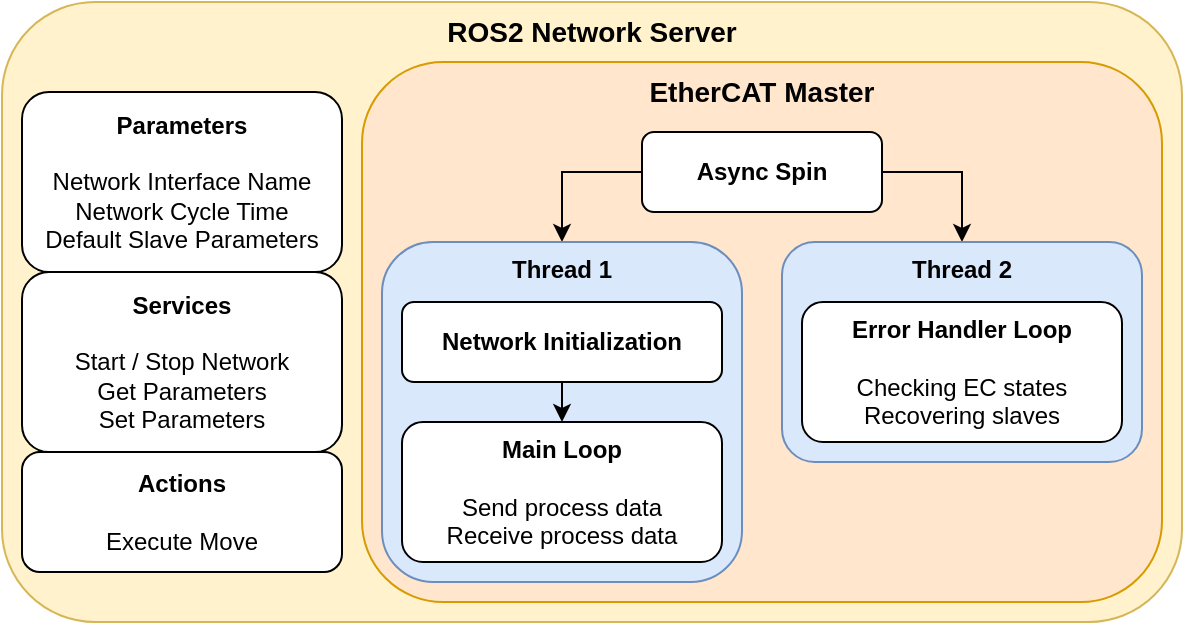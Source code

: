<mxfile version="20.7.2" type="device"><diagram id="oel_OewMQb23srsBvw2-" name="Page-1"><mxGraphModel dx="1185" dy="669" grid="1" gridSize="10" guides="1" tooltips="1" connect="1" arrows="1" fold="1" page="1" pageScale="1" pageWidth="827" pageHeight="1169" math="0" shadow="0"><root><mxCell id="0"/><mxCell id="1" parent="0"/><mxCell id="3u_7gXdU-BN236Le3UF0-18" value="&lt;font style=&quot;font-size: 14px;&quot;&gt;&lt;b&gt;ROS2 Network Server&lt;/b&gt;&lt;/font&gt;" style="rounded=1;whiteSpace=wrap;html=1;verticalAlign=top;fillColor=#fff2cc;strokeColor=#d6b656;" parent="1" vertex="1"><mxGeometry x="210" y="150" width="590" height="310" as="geometry"/></mxCell><mxCell id="3u_7gXdU-BN236Le3UF0-25" value="&lt;div&gt;&lt;b&gt;Parameters&lt;/b&gt;&lt;/div&gt;&lt;div&gt;&lt;br&gt;&lt;/div&gt;&lt;div&gt;Network Interface Name&lt;/div&gt;&lt;div&gt;Network Cycle Time&lt;/div&gt;&lt;div&gt;Default Slave Parameters&lt;/div&gt;" style="rounded=1;whiteSpace=wrap;html=1;fontSize=12;verticalAlign=middle;align=center;" parent="1" vertex="1"><mxGeometry x="220" y="195" width="160" height="90" as="geometry"/></mxCell><mxCell id="3u_7gXdU-BN236Le3UF0-26" value="&lt;div&gt;&lt;b&gt;Services&lt;/b&gt;&lt;/div&gt;&lt;div&gt;&lt;br&gt;&lt;/div&gt;&lt;div&gt;Start / Stop Network&lt;/div&gt;&lt;div&gt;Get Parameters&lt;/div&gt;&lt;div&gt;Set Parameters&lt;br&gt;&lt;/div&gt;" style="rounded=1;whiteSpace=wrap;html=1;fontSize=12;verticalAlign=middle;align=center;" parent="1" vertex="1"><mxGeometry x="220" y="285" width="160" height="90" as="geometry"/></mxCell><mxCell id="3u_7gXdU-BN236Le3UF0-28" value="&lt;div&gt;&lt;b&gt;Actions&lt;br&gt;&lt;/b&gt;&lt;/div&gt;&lt;div&gt;&lt;b&gt;&lt;br&gt;&lt;/b&gt;&lt;/div&gt;&lt;div&gt;Execute Move&lt;br&gt;&lt;/div&gt;" style="rounded=1;whiteSpace=wrap;html=1;fontSize=12;verticalAlign=middle;align=center;" parent="1" vertex="1"><mxGeometry x="220" y="375" width="160" height="60" as="geometry"/></mxCell><mxCell id="3u_7gXdU-BN236Le3UF0-20" value="&lt;b&gt;EtherCAT Master&lt;br&gt;&lt;/b&gt;" style="rounded=1;whiteSpace=wrap;html=1;fontSize=14;verticalAlign=top;fillColor=#ffe6cc;strokeColor=#d79b00;" parent="1" vertex="1"><mxGeometry x="390" y="180" width="400" height="270" as="geometry"/></mxCell><mxCell id="lLiMUTGrZmgyUUXjP_PK-11" style="edgeStyle=orthogonalEdgeStyle;rounded=0;orthogonalLoop=1;jettySize=auto;html=1;exitX=0;exitY=0.5;exitDx=0;exitDy=0;entryX=0.5;entryY=0;entryDx=0;entryDy=0;" edge="1" parent="1" source="3u_7gXdU-BN236Le3UF0-31" target="lLiMUTGrZmgyUUXjP_PK-9"><mxGeometry relative="1" as="geometry"/></mxCell><mxCell id="lLiMUTGrZmgyUUXjP_PK-12" style="edgeStyle=orthogonalEdgeStyle;rounded=0;orthogonalLoop=1;jettySize=auto;html=1;exitX=1;exitY=0.5;exitDx=0;exitDy=0;entryX=0.5;entryY=0;entryDx=0;entryDy=0;" edge="1" parent="1" source="3u_7gXdU-BN236Le3UF0-31" target="lLiMUTGrZmgyUUXjP_PK-10"><mxGeometry relative="1" as="geometry"/></mxCell><mxCell id="3u_7gXdU-BN236Le3UF0-31" value="&lt;div&gt;&lt;b&gt;Async Spin&lt;/b&gt;&lt;br&gt;&lt;/div&gt;" style="rounded=1;whiteSpace=wrap;html=1;fontSize=12;" parent="1" vertex="1"><mxGeometry x="530" y="215" width="120" height="40" as="geometry"/></mxCell><mxCell id="lLiMUTGrZmgyUUXjP_PK-9" value="Thread 1" style="rounded=1;whiteSpace=wrap;html=1;verticalAlign=top;fontStyle=1;fillColor=#dae8fc;strokeColor=#6c8ebf;" vertex="1" parent="1"><mxGeometry x="400" y="270" width="180" height="170" as="geometry"/></mxCell><mxCell id="3u_7gXdU-BN236Le3UF0-33" value="&lt;div&gt;&lt;b&gt;Main Loop&lt;/b&gt;&lt;/div&gt;&lt;div&gt;&lt;b&gt;&lt;br&gt;&lt;/b&gt;&lt;/div&gt;&lt;div&gt;&lt;div&gt;Send process data&lt;/div&gt;&lt;div&gt;Receive process data&lt;br&gt;&lt;/div&gt;&lt;/div&gt;" style="rounded=1;whiteSpace=wrap;html=1;fontSize=12;verticalAlign=top;" parent="1" vertex="1"><mxGeometry x="410" y="360" width="160" height="70" as="geometry"/></mxCell><mxCell id="lLiMUTGrZmgyUUXjP_PK-10" value="Thread 2" style="rounded=1;whiteSpace=wrap;html=1;verticalAlign=top;fontStyle=1;fillColor=#dae8fc;strokeColor=#6c8ebf;" vertex="1" parent="1"><mxGeometry x="600" y="270" width="180" height="110" as="geometry"/></mxCell><mxCell id="3u_7gXdU-BN236Le3UF0-34" value="&lt;div&gt;&lt;b&gt;Error Handler Loop&lt;/b&gt;&lt;/div&gt;&lt;br&gt;&lt;div&gt;Checking EC states&lt;/div&gt;&lt;div&gt;Recovering slaves&lt;br&gt;&lt;/div&gt;" style="rounded=1;whiteSpace=wrap;html=1;fontSize=12;verticalAlign=top;" parent="1" vertex="1"><mxGeometry x="610" y="300" width="160" height="70" as="geometry"/></mxCell><mxCell id="lLiMUTGrZmgyUUXjP_PK-8" style="edgeStyle=orthogonalEdgeStyle;rounded=0;orthogonalLoop=1;jettySize=auto;html=1;exitX=0.5;exitY=1;exitDx=0;exitDy=0;entryX=0.5;entryY=0;entryDx=0;entryDy=0;" edge="1" parent="1" source="3u_7gXdU-BN236Le3UF0-35" target="3u_7gXdU-BN236Le3UF0-33"><mxGeometry relative="1" as="geometry"/></mxCell><mxCell id="3u_7gXdU-BN236Le3UF0-35" value="&lt;b&gt;Network Initialization&lt;br&gt;&lt;/b&gt;" style="rounded=1;whiteSpace=wrap;html=1;fontSize=12;" parent="1" vertex="1"><mxGeometry x="410" y="300" width="160" height="40" as="geometry"/></mxCell></root></mxGraphModel></diagram></mxfile>